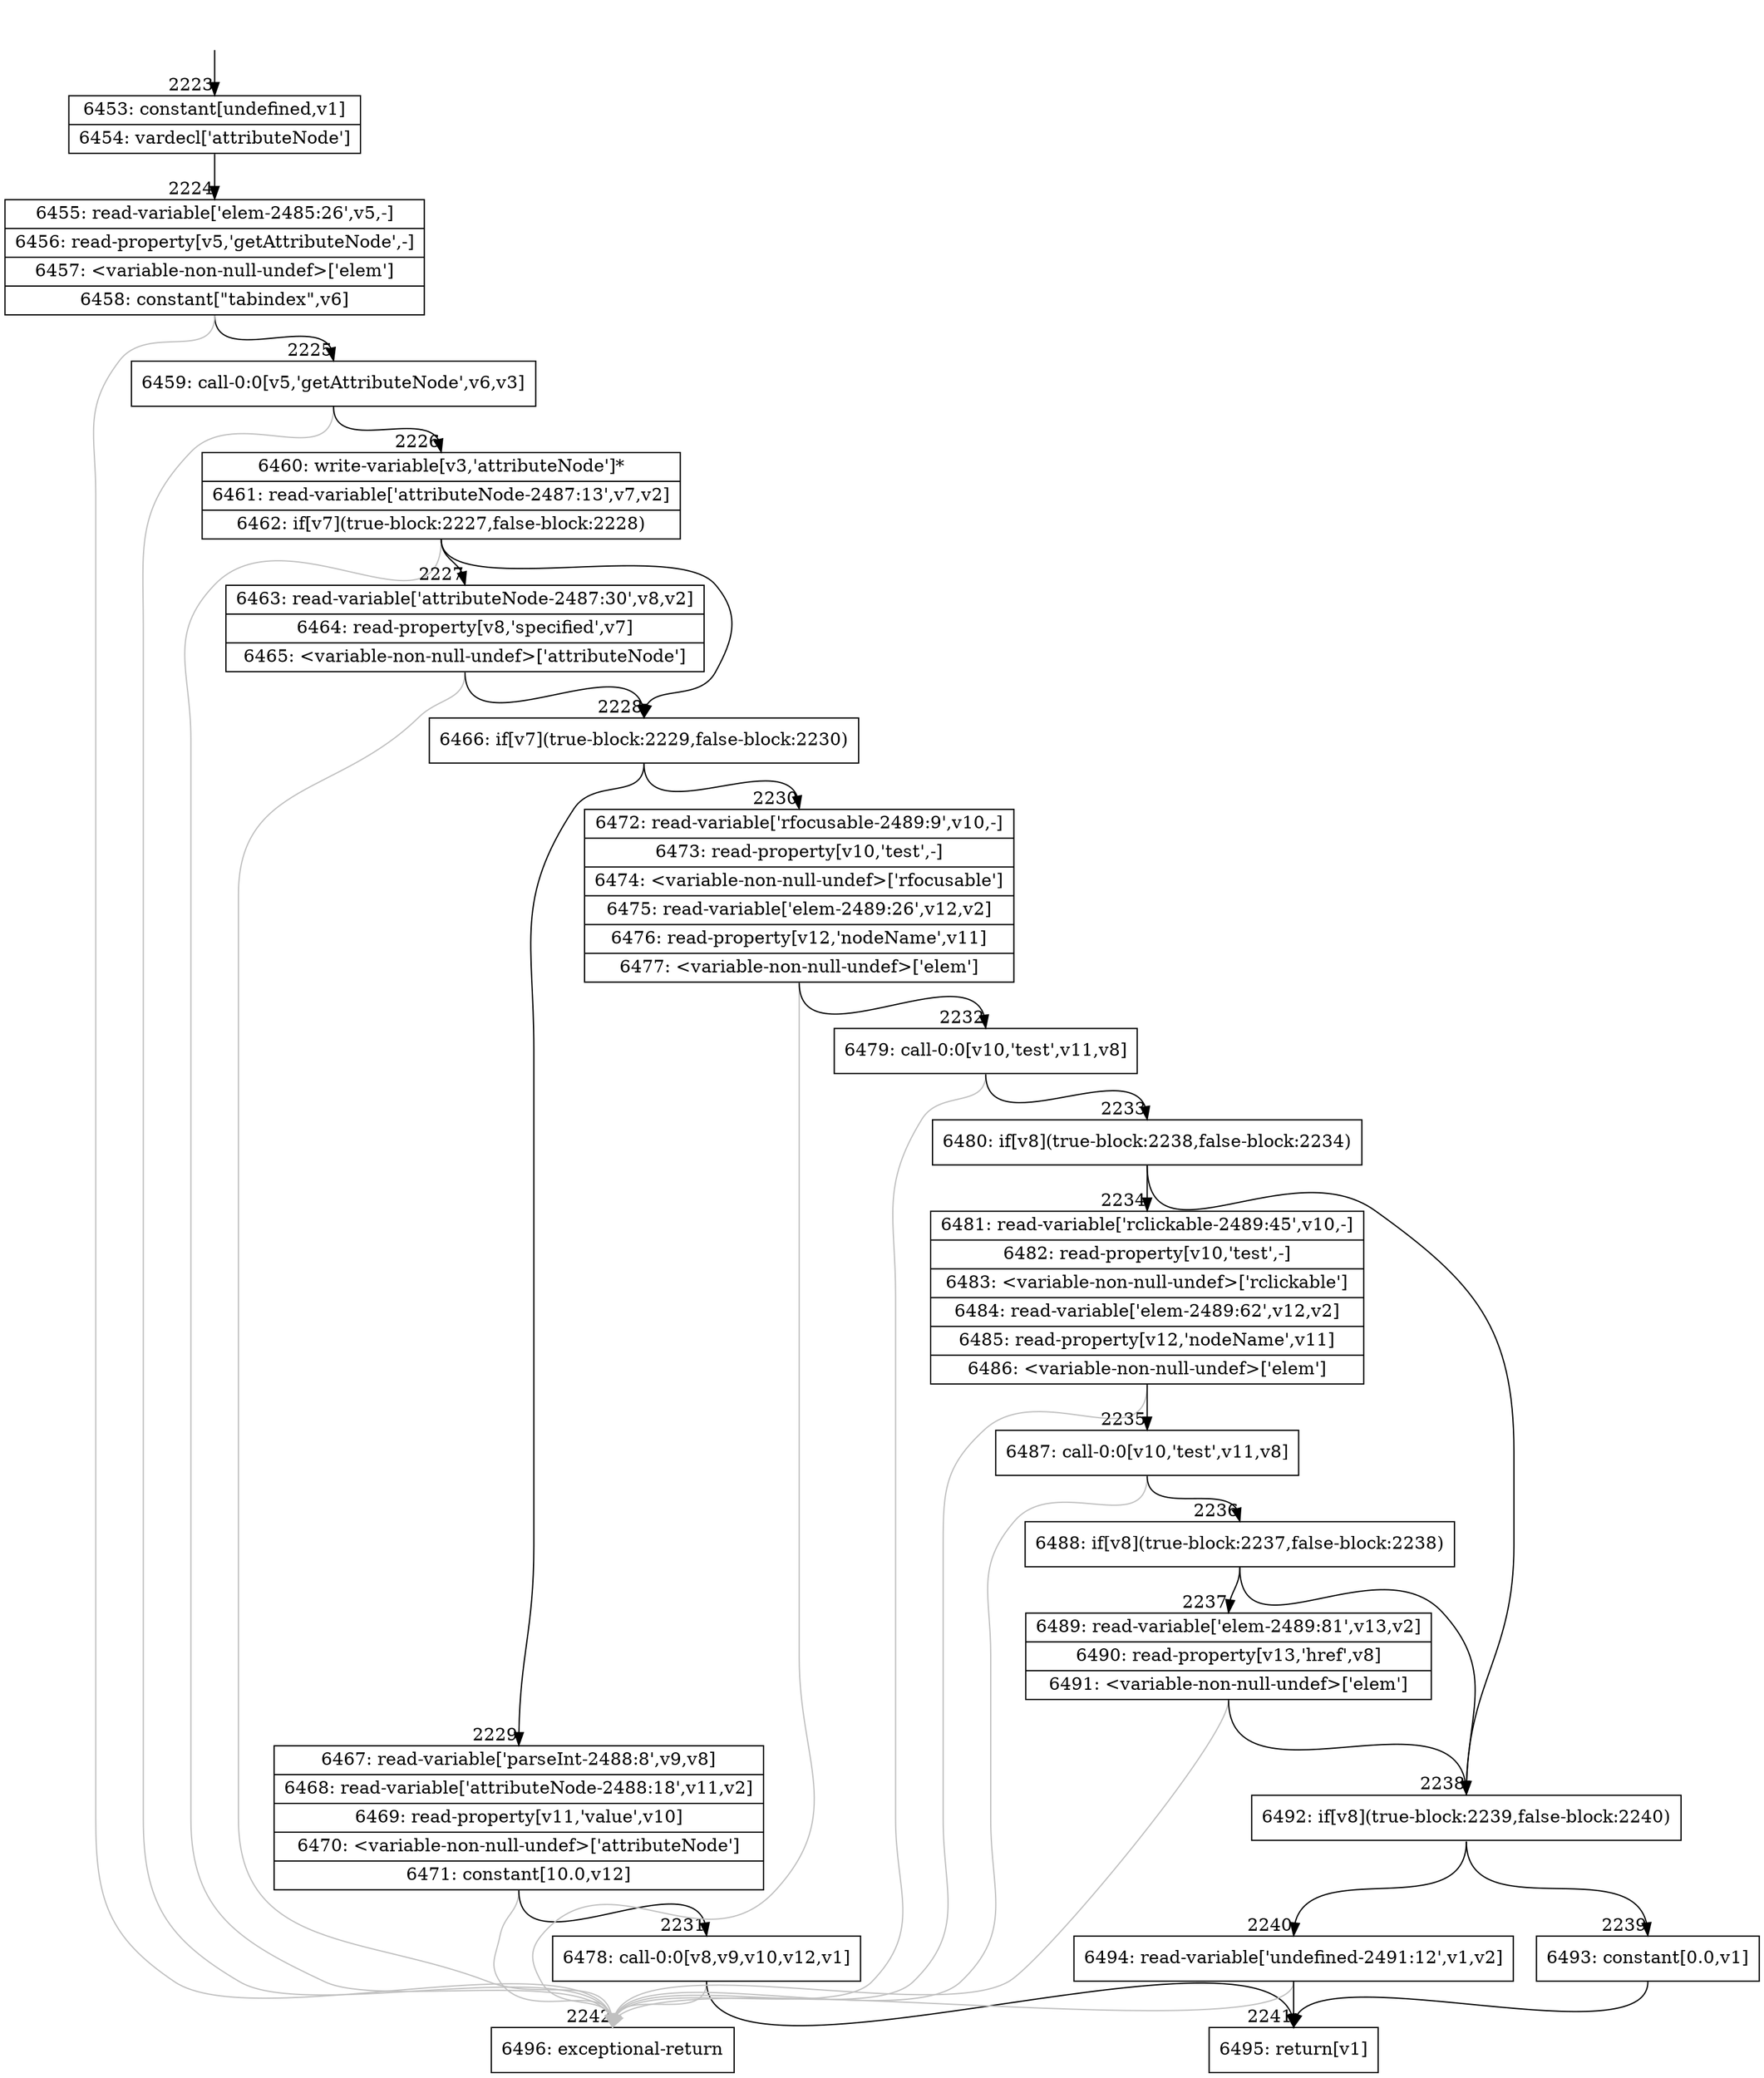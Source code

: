 digraph {
rankdir="TD"
BB_entry148[shape=none,label=""];
BB_entry148 -> BB2223 [tailport=s, headport=n, headlabel="    2223"]
BB2223 [shape=record label="{6453: constant[undefined,v1]|6454: vardecl['attributeNode']}" ] 
BB2223 -> BB2224 [tailport=s, headport=n, headlabel="      2224"]
BB2224 [shape=record label="{6455: read-variable['elem-2485:26',v5,-]|6456: read-property[v5,'getAttributeNode',-]|6457: \<variable-non-null-undef\>['elem']|6458: constant[\"tabindex\",v6]}" ] 
BB2224 -> BB2225 [tailport=s, headport=n, headlabel="      2225"]
BB2224 -> BB2242 [tailport=s, headport=n, color=gray, headlabel="      2242"]
BB2225 [shape=record label="{6459: call-0:0[v5,'getAttributeNode',v6,v3]}" ] 
BB2225 -> BB2226 [tailport=s, headport=n, headlabel="      2226"]
BB2225 -> BB2242 [tailport=s, headport=n, color=gray]
BB2226 [shape=record label="{6460: write-variable[v3,'attributeNode']*|6461: read-variable['attributeNode-2487:13',v7,v2]|6462: if[v7](true-block:2227,false-block:2228)}" ] 
BB2226 -> BB2228 [tailport=s, headport=n, headlabel="      2228"]
BB2226 -> BB2227 [tailport=s, headport=n, headlabel="      2227"]
BB2226 -> BB2242 [tailport=s, headport=n, color=gray]
BB2227 [shape=record label="{6463: read-variable['attributeNode-2487:30',v8,v2]|6464: read-property[v8,'specified',v7]|6465: \<variable-non-null-undef\>['attributeNode']}" ] 
BB2227 -> BB2228 [tailport=s, headport=n]
BB2227 -> BB2242 [tailport=s, headport=n, color=gray]
BB2228 [shape=record label="{6466: if[v7](true-block:2229,false-block:2230)}" ] 
BB2228 -> BB2229 [tailport=s, headport=n, headlabel="      2229"]
BB2228 -> BB2230 [tailport=s, headport=n, headlabel="      2230"]
BB2229 [shape=record label="{6467: read-variable['parseInt-2488:8',v9,v8]|6468: read-variable['attributeNode-2488:18',v11,v2]|6469: read-property[v11,'value',v10]|6470: \<variable-non-null-undef\>['attributeNode']|6471: constant[10.0,v12]}" ] 
BB2229 -> BB2231 [tailport=s, headport=n, headlabel="      2231"]
BB2229 -> BB2242 [tailport=s, headport=n, color=gray]
BB2230 [shape=record label="{6472: read-variable['rfocusable-2489:9',v10,-]|6473: read-property[v10,'test',-]|6474: \<variable-non-null-undef\>['rfocusable']|6475: read-variable['elem-2489:26',v12,v2]|6476: read-property[v12,'nodeName',v11]|6477: \<variable-non-null-undef\>['elem']}" ] 
BB2230 -> BB2232 [tailport=s, headport=n, headlabel="      2232"]
BB2230 -> BB2242 [tailport=s, headport=n, color=gray]
BB2231 [shape=record label="{6478: call-0:0[v8,v9,v10,v12,v1]}" ] 
BB2231 -> BB2241 [tailport=s, headport=n, headlabel="      2241"]
BB2231 -> BB2242 [tailport=s, headport=n, color=gray]
BB2232 [shape=record label="{6479: call-0:0[v10,'test',v11,v8]}" ] 
BB2232 -> BB2233 [tailport=s, headport=n, headlabel="      2233"]
BB2232 -> BB2242 [tailport=s, headport=n, color=gray]
BB2233 [shape=record label="{6480: if[v8](true-block:2238,false-block:2234)}" ] 
BB2233 -> BB2238 [tailport=s, headport=n, headlabel="      2238"]
BB2233 -> BB2234 [tailport=s, headport=n, headlabel="      2234"]
BB2234 [shape=record label="{6481: read-variable['rclickable-2489:45',v10,-]|6482: read-property[v10,'test',-]|6483: \<variable-non-null-undef\>['rclickable']|6484: read-variable['elem-2489:62',v12,v2]|6485: read-property[v12,'nodeName',v11]|6486: \<variable-non-null-undef\>['elem']}" ] 
BB2234 -> BB2235 [tailport=s, headport=n, headlabel="      2235"]
BB2234 -> BB2242 [tailport=s, headport=n, color=gray]
BB2235 [shape=record label="{6487: call-0:0[v10,'test',v11,v8]}" ] 
BB2235 -> BB2236 [tailport=s, headport=n, headlabel="      2236"]
BB2235 -> BB2242 [tailport=s, headport=n, color=gray]
BB2236 [shape=record label="{6488: if[v8](true-block:2237,false-block:2238)}" ] 
BB2236 -> BB2238 [tailport=s, headport=n]
BB2236 -> BB2237 [tailport=s, headport=n, headlabel="      2237"]
BB2237 [shape=record label="{6489: read-variable['elem-2489:81',v13,v2]|6490: read-property[v13,'href',v8]|6491: \<variable-non-null-undef\>['elem']}" ] 
BB2237 -> BB2238 [tailport=s, headport=n]
BB2237 -> BB2242 [tailport=s, headport=n, color=gray]
BB2238 [shape=record label="{6492: if[v8](true-block:2239,false-block:2240)}" ] 
BB2238 -> BB2239 [tailport=s, headport=n, headlabel="      2239"]
BB2238 -> BB2240 [tailport=s, headport=n, headlabel="      2240"]
BB2239 [shape=record label="{6493: constant[0.0,v1]}" ] 
BB2239 -> BB2241 [tailport=s, headport=n]
BB2240 [shape=record label="{6494: read-variable['undefined-2491:12',v1,v2]}" ] 
BB2240 -> BB2241 [tailport=s, headport=n]
BB2240 -> BB2242 [tailport=s, headport=n, color=gray]
BB2241 [shape=record label="{6495: return[v1]}" ] 
BB2242 [shape=record label="{6496: exceptional-return}" ] 
}
